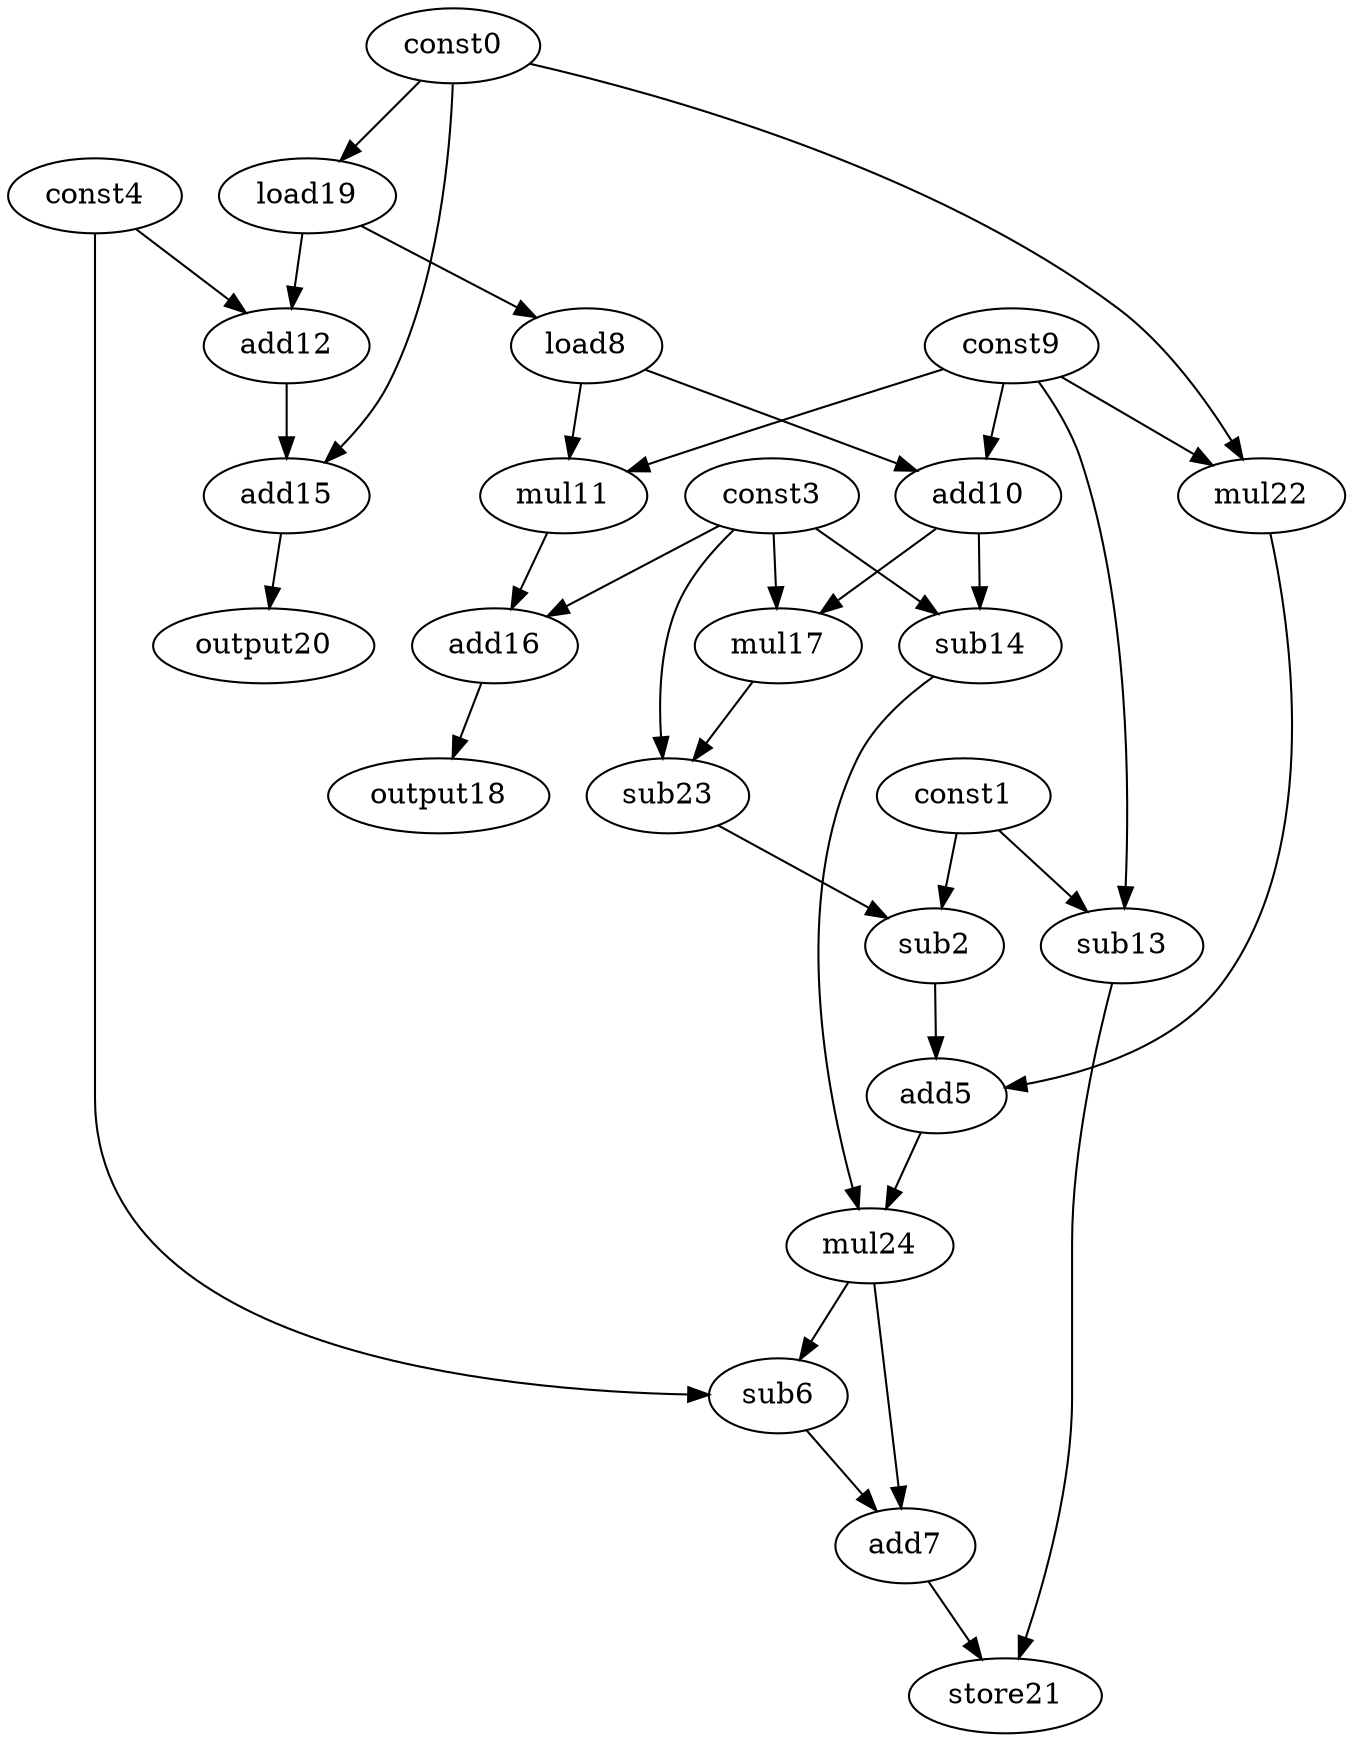 digraph G { 
const0[opcode=const]; 
const1[opcode=const]; 
sub2[opcode=sub]; 
const3[opcode=const]; 
const4[opcode=const]; 
add5[opcode=add]; 
sub6[opcode=sub]; 
add7[opcode=add]; 
load8[opcode=load]; 
const9[opcode=const]; 
add10[opcode=add]; 
mul11[opcode=mul]; 
add12[opcode=add]; 
sub13[opcode=sub]; 
sub14[opcode=sub]; 
add15[opcode=add]; 
add16[opcode=add]; 
mul17[opcode=mul]; 
output18[opcode=output]; 
load19[opcode=load]; 
output20[opcode=output]; 
store21[opcode=store]; 
mul22[opcode=mul]; 
sub23[opcode=sub]; 
mul24[opcode=mul]; 
const1->sub13[operand=0];
const9->sub13[operand=1];
const0->load19[operand=0];
const0->mul22[operand=0];
const9->mul22[operand=1];
load19->load8[operand=0];
load19->add12[operand=0];
const4->add12[operand=1];
load8->add10[operand=0];
const9->add10[operand=1];
load8->mul11[operand=0];
const9->mul11[operand=1];
const0->add15[operand=0];
add12->add15[operand=1];
add10->sub14[operand=0];
const3->sub14[operand=1];
const3->add16[operand=0];
mul11->add16[operand=1];
add10->mul17[operand=0];
const3->mul17[operand=1];
add15->output20[operand=0];
add16->output18[operand=0];
mul17->sub23[operand=0];
const3->sub23[operand=1];
const1->sub2[operand=0];
sub23->sub2[operand=1];
sub2->add5[operand=0];
mul22->add5[operand=1];
add5->mul24[operand=0];
sub14->mul24[operand=1];
mul24->sub6[operand=0];
const4->sub6[operand=1];
mul24->add7[operand=0];
sub6->add7[operand=1];
sub13->store21[operand=0];
add7->store21[operand=1];
}
